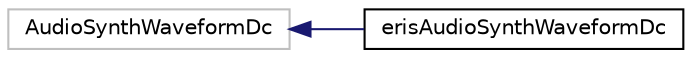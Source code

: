 digraph "Graphical Class Hierarchy"
{
 // LATEX_PDF_SIZE
  edge [fontname="Helvetica",fontsize="10",labelfontname="Helvetica",labelfontsize="10"];
  node [fontname="Helvetica",fontsize="10",shape=record];
  rankdir="LR";
  Node169 [label="AudioSynthWaveformDc",height=0.2,width=0.4,color="grey75", fillcolor="white", style="filled",tooltip=" "];
  Node169 -> Node0 [dir="back",color="midnightblue",fontsize="10",style="solid",fontname="Helvetica"];
  Node0 [label="erisAudioSynthWaveformDc",height=0.2,width=0.4,color="black", fillcolor="white", style="filled",URL="$classeris_audio_synth_waveform_dc.html",tooltip=" "];
}
